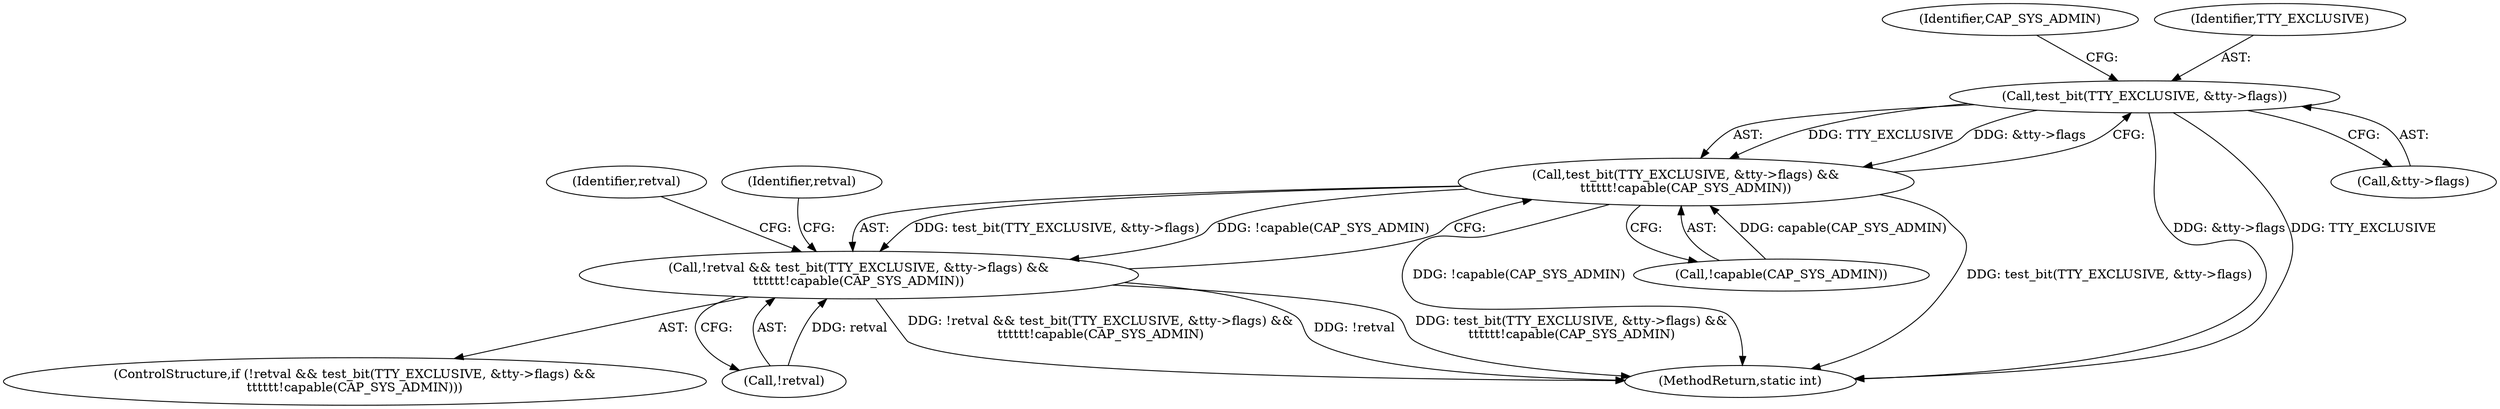 digraph "0_linux_c290f8358acaeffd8e0c551ddcc24d1206143376@pointer" {
"1000387" [label="(Call,test_bit(TTY_EXCLUSIVE, &tty->flags))"];
"1000386" [label="(Call,test_bit(TTY_EXCLUSIVE, &tty->flags) &&\n\t\t\t\t\t\t!capable(CAP_SYS_ADMIN))"];
"1000383" [label="(Call,!retval && test_bit(TTY_EXCLUSIVE, &tty->flags) &&\n\t\t\t\t\t\t!capable(CAP_SYS_ADMIN))"];
"1000395" [label="(Identifier,CAP_SYS_ADMIN)"];
"1000397" [label="(Identifier,retval)"];
"1000382" [label="(ControlStructure,if (!retval && test_bit(TTY_EXCLUSIVE, &tty->flags) &&\n\t\t\t\t\t\t!capable(CAP_SYS_ADMIN)))"];
"1000387" [label="(Call,test_bit(TTY_EXCLUSIVE, &tty->flags))"];
"1000388" [label="(Identifier,TTY_EXCLUSIVE)"];
"1000393" [label="(Call,!capable(CAP_SYS_ADMIN))"];
"1000486" [label="(MethodReturn,static int)"];
"1000386" [label="(Call,test_bit(TTY_EXCLUSIVE, &tty->flags) &&\n\t\t\t\t\t\t!capable(CAP_SYS_ADMIN))"];
"1000401" [label="(Identifier,retval)"];
"1000383" [label="(Call,!retval && test_bit(TTY_EXCLUSIVE, &tty->flags) &&\n\t\t\t\t\t\t!capable(CAP_SYS_ADMIN))"];
"1000384" [label="(Call,!retval)"];
"1000389" [label="(Call,&tty->flags)"];
"1000387" -> "1000386"  [label="AST: "];
"1000387" -> "1000389"  [label="CFG: "];
"1000388" -> "1000387"  [label="AST: "];
"1000389" -> "1000387"  [label="AST: "];
"1000395" -> "1000387"  [label="CFG: "];
"1000386" -> "1000387"  [label="CFG: "];
"1000387" -> "1000486"  [label="DDG: &tty->flags"];
"1000387" -> "1000486"  [label="DDG: TTY_EXCLUSIVE"];
"1000387" -> "1000386"  [label="DDG: TTY_EXCLUSIVE"];
"1000387" -> "1000386"  [label="DDG: &tty->flags"];
"1000386" -> "1000383"  [label="AST: "];
"1000386" -> "1000393"  [label="CFG: "];
"1000393" -> "1000386"  [label="AST: "];
"1000383" -> "1000386"  [label="CFG: "];
"1000386" -> "1000486"  [label="DDG: !capable(CAP_SYS_ADMIN)"];
"1000386" -> "1000486"  [label="DDG: test_bit(TTY_EXCLUSIVE, &tty->flags)"];
"1000386" -> "1000383"  [label="DDG: test_bit(TTY_EXCLUSIVE, &tty->flags)"];
"1000386" -> "1000383"  [label="DDG: !capable(CAP_SYS_ADMIN)"];
"1000393" -> "1000386"  [label="DDG: capable(CAP_SYS_ADMIN)"];
"1000383" -> "1000382"  [label="AST: "];
"1000383" -> "1000384"  [label="CFG: "];
"1000384" -> "1000383"  [label="AST: "];
"1000397" -> "1000383"  [label="CFG: "];
"1000401" -> "1000383"  [label="CFG: "];
"1000383" -> "1000486"  [label="DDG: !retval && test_bit(TTY_EXCLUSIVE, &tty->flags) &&\n\t\t\t\t\t\t!capable(CAP_SYS_ADMIN)"];
"1000383" -> "1000486"  [label="DDG: !retval"];
"1000383" -> "1000486"  [label="DDG: test_bit(TTY_EXCLUSIVE, &tty->flags) &&\n\t\t\t\t\t\t!capable(CAP_SYS_ADMIN)"];
"1000384" -> "1000383"  [label="DDG: retval"];
}
